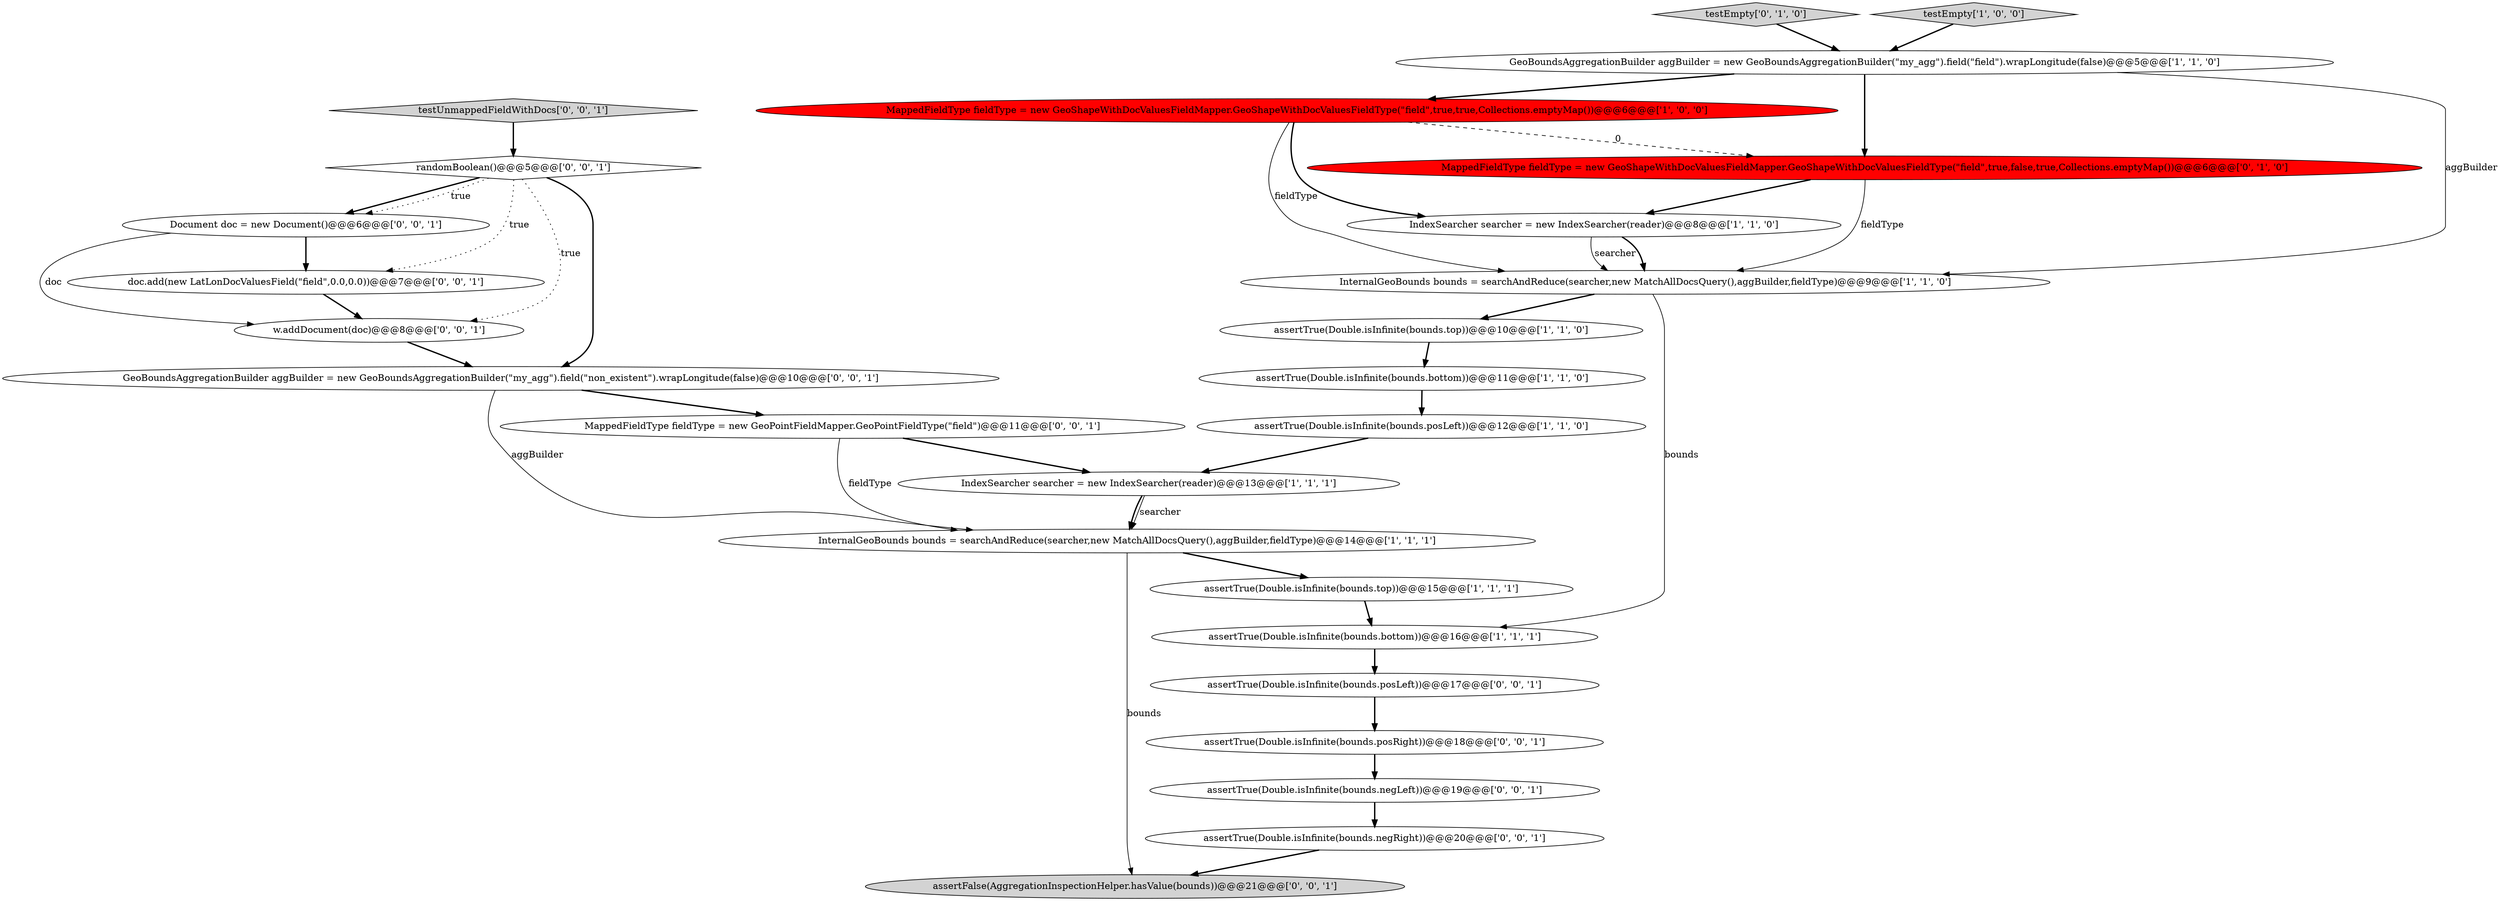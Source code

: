 digraph {
13 [style = filled, label = "testEmpty['0', '1', '0']", fillcolor = lightgray, shape = diamond image = "AAA0AAABBB2BBB"];
25 [style = filled, label = "assertTrue(Double.isInfinite(bounds.posLeft))@@@17@@@['0', '0', '1']", fillcolor = white, shape = ellipse image = "AAA0AAABBB3BBB"];
2 [style = filled, label = "MappedFieldType fieldType = new GeoShapeWithDocValuesFieldMapper.GeoShapeWithDocValuesFieldType(\"field\",true,true,Collections.emptyMap())@@@6@@@['1', '0', '0']", fillcolor = red, shape = ellipse image = "AAA1AAABBB1BBB"];
5 [style = filled, label = "assertTrue(Double.isInfinite(bounds.top))@@@15@@@['1', '1', '1']", fillcolor = white, shape = ellipse image = "AAA0AAABBB1BBB"];
11 [style = filled, label = "assertTrue(Double.isInfinite(bounds.top))@@@10@@@['1', '1', '0']", fillcolor = white, shape = ellipse image = "AAA0AAABBB1BBB"];
24 [style = filled, label = "assertTrue(Double.isInfinite(bounds.negRight))@@@20@@@['0', '0', '1']", fillcolor = white, shape = ellipse image = "AAA0AAABBB3BBB"];
19 [style = filled, label = "MappedFieldType fieldType = new GeoPointFieldMapper.GeoPointFieldType(\"field\")@@@11@@@['0', '0', '1']", fillcolor = white, shape = ellipse image = "AAA0AAABBB3BBB"];
1 [style = filled, label = "GeoBoundsAggregationBuilder aggBuilder = new GeoBoundsAggregationBuilder(\"my_agg\").field(\"field\").wrapLongitude(false)@@@5@@@['1', '1', '0']", fillcolor = white, shape = ellipse image = "AAA0AAABBB1BBB"];
15 [style = filled, label = "w.addDocument(doc)@@@8@@@['0', '0', '1']", fillcolor = white, shape = ellipse image = "AAA0AAABBB3BBB"];
10 [style = filled, label = "assertTrue(Double.isInfinite(bounds.bottom))@@@16@@@['1', '1', '1']", fillcolor = white, shape = ellipse image = "AAA0AAABBB1BBB"];
23 [style = filled, label = "GeoBoundsAggregationBuilder aggBuilder = new GeoBoundsAggregationBuilder(\"my_agg\").field(\"non_existent\").wrapLongitude(false)@@@10@@@['0', '0', '1']", fillcolor = white, shape = ellipse image = "AAA0AAABBB3BBB"];
20 [style = filled, label = "assertTrue(Double.isInfinite(bounds.posRight))@@@18@@@['0', '0', '1']", fillcolor = white, shape = ellipse image = "AAA0AAABBB3BBB"];
4 [style = filled, label = "InternalGeoBounds bounds = searchAndReduce(searcher,new MatchAllDocsQuery(),aggBuilder,fieldType)@@@9@@@['1', '1', '0']", fillcolor = white, shape = ellipse image = "AAA0AAABBB1BBB"];
0 [style = filled, label = "IndexSearcher searcher = new IndexSearcher(reader)@@@13@@@['1', '1', '1']", fillcolor = white, shape = ellipse image = "AAA0AAABBB1BBB"];
8 [style = filled, label = "assertTrue(Double.isInfinite(bounds.posLeft))@@@12@@@['1', '1', '0']", fillcolor = white, shape = ellipse image = "AAA0AAABBB1BBB"];
9 [style = filled, label = "assertTrue(Double.isInfinite(bounds.bottom))@@@11@@@['1', '1', '0']", fillcolor = white, shape = ellipse image = "AAA0AAABBB1BBB"];
21 [style = filled, label = "assertTrue(Double.isInfinite(bounds.negLeft))@@@19@@@['0', '0', '1']", fillcolor = white, shape = ellipse image = "AAA0AAABBB3BBB"];
16 [style = filled, label = "doc.add(new LatLonDocValuesField(\"field\",0.0,0.0))@@@7@@@['0', '0', '1']", fillcolor = white, shape = ellipse image = "AAA0AAABBB3BBB"];
17 [style = filled, label = "Document doc = new Document()@@@6@@@['0', '0', '1']", fillcolor = white, shape = ellipse image = "AAA0AAABBB3BBB"];
22 [style = filled, label = "testUnmappedFieldWithDocs['0', '0', '1']", fillcolor = lightgray, shape = diamond image = "AAA0AAABBB3BBB"];
14 [style = filled, label = "assertFalse(AggregationInspectionHelper.hasValue(bounds))@@@21@@@['0', '0', '1']", fillcolor = lightgray, shape = ellipse image = "AAA0AAABBB3BBB"];
12 [style = filled, label = "MappedFieldType fieldType = new GeoShapeWithDocValuesFieldMapper.GeoShapeWithDocValuesFieldType(\"field\",true,false,true,Collections.emptyMap())@@@6@@@['0', '1', '0']", fillcolor = red, shape = ellipse image = "AAA1AAABBB2BBB"];
3 [style = filled, label = "IndexSearcher searcher = new IndexSearcher(reader)@@@8@@@['1', '1', '0']", fillcolor = white, shape = ellipse image = "AAA0AAABBB1BBB"];
18 [style = filled, label = "randomBoolean()@@@5@@@['0', '0', '1']", fillcolor = white, shape = diamond image = "AAA0AAABBB3BBB"];
6 [style = filled, label = "InternalGeoBounds bounds = searchAndReduce(searcher,new MatchAllDocsQuery(),aggBuilder,fieldType)@@@14@@@['1', '1', '1']", fillcolor = white, shape = ellipse image = "AAA0AAABBB1BBB"];
7 [style = filled, label = "testEmpty['1', '0', '0']", fillcolor = lightgray, shape = diamond image = "AAA0AAABBB1BBB"];
5->10 [style = bold, label=""];
16->15 [style = bold, label=""];
15->23 [style = bold, label=""];
7->1 [style = bold, label=""];
18->23 [style = bold, label=""];
18->16 [style = dotted, label="true"];
0->6 [style = bold, label=""];
17->15 [style = solid, label="doc"];
2->3 [style = bold, label=""];
0->6 [style = solid, label="searcher"];
18->15 [style = dotted, label="true"];
12->4 [style = solid, label="fieldType"];
18->17 [style = bold, label=""];
23->6 [style = solid, label="aggBuilder"];
21->24 [style = bold, label=""];
3->4 [style = solid, label="searcher"];
19->6 [style = solid, label="fieldType"];
2->4 [style = solid, label="fieldType"];
11->9 [style = bold, label=""];
9->8 [style = bold, label=""];
3->4 [style = bold, label=""];
13->1 [style = bold, label=""];
19->0 [style = bold, label=""];
24->14 [style = bold, label=""];
20->21 [style = bold, label=""];
8->0 [style = bold, label=""];
1->4 [style = solid, label="aggBuilder"];
2->12 [style = dashed, label="0"];
6->5 [style = bold, label=""];
25->20 [style = bold, label=""];
22->18 [style = bold, label=""];
10->25 [style = bold, label=""];
23->19 [style = bold, label=""];
4->10 [style = solid, label="bounds"];
6->14 [style = solid, label="bounds"];
1->12 [style = bold, label=""];
1->2 [style = bold, label=""];
12->3 [style = bold, label=""];
18->17 [style = dotted, label="true"];
4->11 [style = bold, label=""];
17->16 [style = bold, label=""];
}
